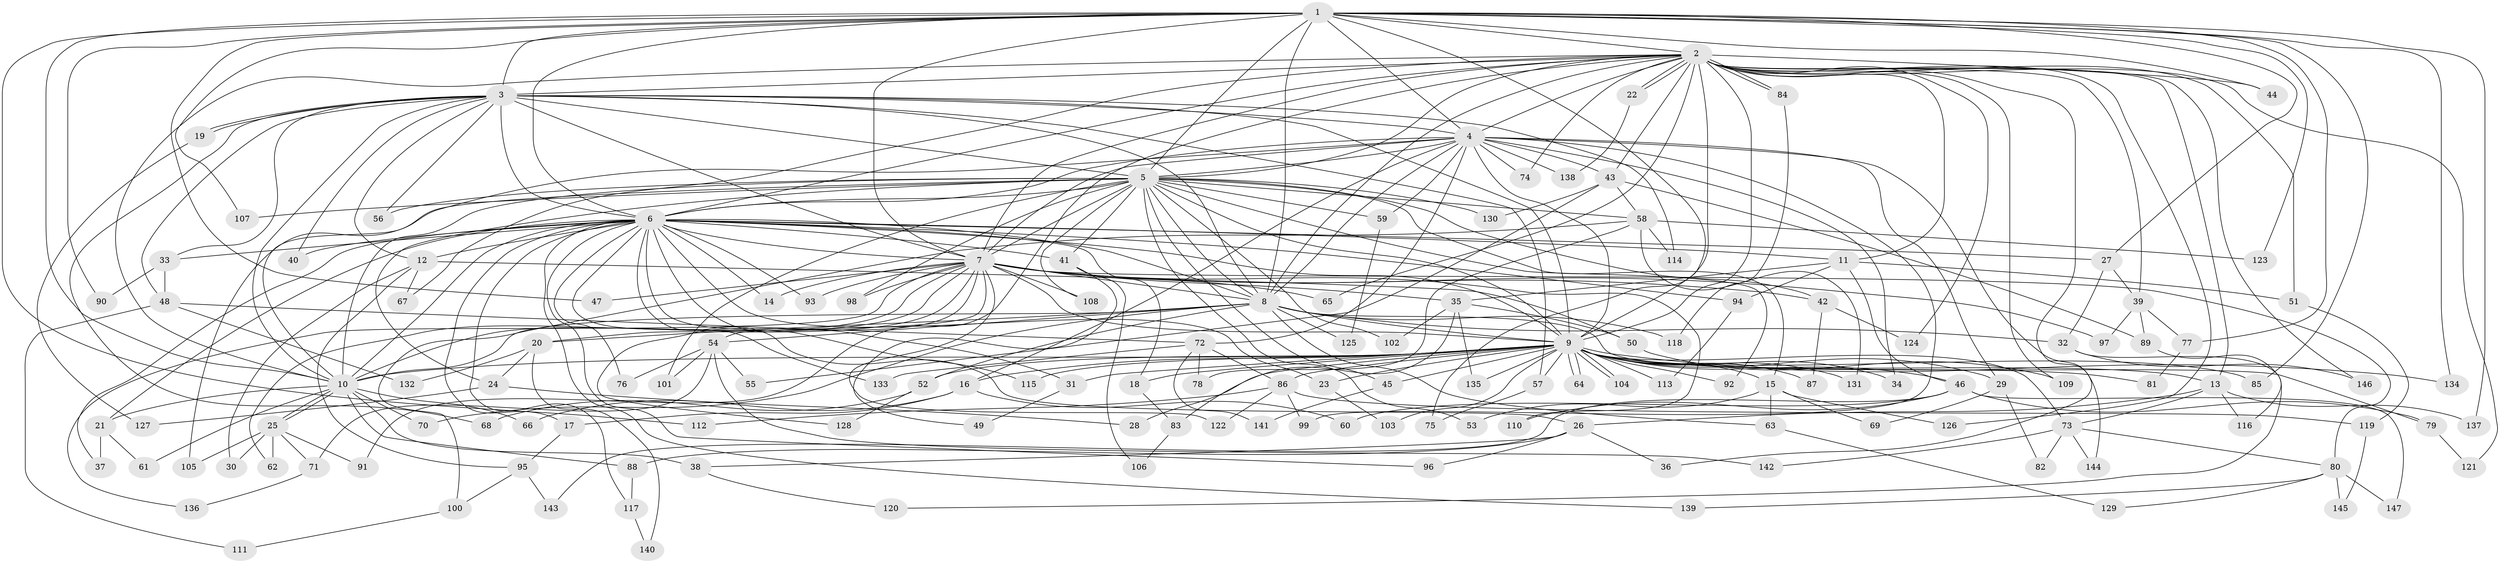 // Generated by graph-tools (version 1.1) at 2025/11/02/27/25 16:11:01]
// undirected, 147 vertices, 319 edges
graph export_dot {
graph [start="1"]
  node [color=gray90,style=filled];
  1;
  2;
  3;
  4;
  5;
  6;
  7;
  8;
  9;
  10;
  11;
  12;
  13;
  14;
  15;
  16;
  17;
  18;
  19;
  20;
  21;
  22;
  23;
  24;
  25;
  26;
  27;
  28;
  29;
  30;
  31;
  32;
  33;
  34;
  35;
  36;
  37;
  38;
  39;
  40;
  41;
  42;
  43;
  44;
  45;
  46;
  47;
  48;
  49;
  50;
  51;
  52;
  53;
  54;
  55;
  56;
  57;
  58;
  59;
  60;
  61;
  62;
  63;
  64;
  65;
  66;
  67;
  68;
  69;
  70;
  71;
  72;
  73;
  74;
  75;
  76;
  77;
  78;
  79;
  80;
  81;
  82;
  83;
  84;
  85;
  86;
  87;
  88;
  89;
  90;
  91;
  92;
  93;
  94;
  95;
  96;
  97;
  98;
  99;
  100;
  101;
  102;
  103;
  104;
  105;
  106;
  107;
  108;
  109;
  110;
  111;
  112;
  113;
  114;
  115;
  116;
  117;
  118;
  119;
  120;
  121;
  122;
  123;
  124;
  125;
  126;
  127;
  128;
  129;
  130;
  131;
  132;
  133;
  134;
  135;
  136;
  137;
  138;
  139;
  140;
  141;
  142;
  143;
  144;
  145;
  146;
  147;
  1 -- 2;
  1 -- 3;
  1 -- 4;
  1 -- 5;
  1 -- 6;
  1 -- 7;
  1 -- 8;
  1 -- 9;
  1 -- 10;
  1 -- 27;
  1 -- 44;
  1 -- 47;
  1 -- 77;
  1 -- 85;
  1 -- 90;
  1 -- 107;
  1 -- 112;
  1 -- 123;
  1 -- 134;
  1 -- 137;
  2 -- 3;
  2 -- 4;
  2 -- 5;
  2 -- 6;
  2 -- 7;
  2 -- 8;
  2 -- 9;
  2 -- 10;
  2 -- 11;
  2 -- 13;
  2 -- 22;
  2 -- 22;
  2 -- 36;
  2 -- 39;
  2 -- 43;
  2 -- 44;
  2 -- 51;
  2 -- 65;
  2 -- 67;
  2 -- 74;
  2 -- 75;
  2 -- 84;
  2 -- 84;
  2 -- 91;
  2 -- 109;
  2 -- 121;
  2 -- 124;
  2 -- 126;
  2 -- 146;
  3 -- 4;
  3 -- 5;
  3 -- 6;
  3 -- 7;
  3 -- 8;
  3 -- 9;
  3 -- 10;
  3 -- 12;
  3 -- 19;
  3 -- 19;
  3 -- 33;
  3 -- 40;
  3 -- 48;
  3 -- 56;
  3 -- 57;
  3 -- 68;
  3 -- 114;
  4 -- 5;
  4 -- 6;
  4 -- 7;
  4 -- 8;
  4 -- 9;
  4 -- 10;
  4 -- 16;
  4 -- 29;
  4 -- 34;
  4 -- 43;
  4 -- 59;
  4 -- 72;
  4 -- 74;
  4 -- 99;
  4 -- 138;
  4 -- 144;
  5 -- 6;
  5 -- 7;
  5 -- 8;
  5 -- 9;
  5 -- 10;
  5 -- 15;
  5 -- 24;
  5 -- 41;
  5 -- 42;
  5 -- 45;
  5 -- 53;
  5 -- 56;
  5 -- 58;
  5 -- 59;
  5 -- 92;
  5 -- 98;
  5 -- 101;
  5 -- 102;
  5 -- 105;
  5 -- 107;
  5 -- 108;
  5 -- 130;
  6 -- 7;
  6 -- 8;
  6 -- 9;
  6 -- 10;
  6 -- 11;
  6 -- 12;
  6 -- 14;
  6 -- 17;
  6 -- 18;
  6 -- 21;
  6 -- 23;
  6 -- 26;
  6 -- 27;
  6 -- 31;
  6 -- 33;
  6 -- 37;
  6 -- 40;
  6 -- 41;
  6 -- 76;
  6 -- 93;
  6 -- 94;
  6 -- 96;
  6 -- 115;
  6 -- 117;
  6 -- 133;
  6 -- 139;
  7 -- 8;
  7 -- 9;
  7 -- 10;
  7 -- 14;
  7 -- 20;
  7 -- 35;
  7 -- 42;
  7 -- 47;
  7 -- 54;
  7 -- 62;
  7 -- 65;
  7 -- 80;
  7 -- 93;
  7 -- 97;
  7 -- 98;
  7 -- 108;
  7 -- 110;
  7 -- 122;
  7 -- 128;
  7 -- 136;
  8 -- 9;
  8 -- 10;
  8 -- 20;
  8 -- 32;
  8 -- 52;
  8 -- 54;
  8 -- 63;
  8 -- 70;
  8 -- 79;
  8 -- 118;
  8 -- 125;
  9 -- 10;
  9 -- 13;
  9 -- 15;
  9 -- 16;
  9 -- 18;
  9 -- 23;
  9 -- 28;
  9 -- 29;
  9 -- 31;
  9 -- 34;
  9 -- 45;
  9 -- 46;
  9 -- 52;
  9 -- 57;
  9 -- 64;
  9 -- 64;
  9 -- 73;
  9 -- 81;
  9 -- 85;
  9 -- 86;
  9 -- 87;
  9 -- 92;
  9 -- 103;
  9 -- 104;
  9 -- 104;
  9 -- 113;
  9 -- 115;
  9 -- 131;
  9 -- 134;
  9 -- 135;
  10 -- 21;
  10 -- 25;
  10 -- 25;
  10 -- 38;
  10 -- 61;
  10 -- 66;
  10 -- 70;
  10 -- 88;
  11 -- 35;
  11 -- 46;
  11 -- 51;
  11 -- 94;
  12 -- 30;
  12 -- 50;
  12 -- 67;
  12 -- 95;
  13 -- 26;
  13 -- 73;
  13 -- 116;
  13 -- 137;
  15 -- 53;
  15 -- 63;
  15 -- 69;
  15 -- 126;
  16 -- 17;
  16 -- 60;
  16 -- 66;
  17 -- 95;
  18 -- 83;
  19 -- 127;
  20 -- 24;
  20 -- 132;
  20 -- 140;
  21 -- 37;
  21 -- 61;
  22 -- 138;
  23 -- 103;
  24 -- 28;
  24 -- 127;
  25 -- 30;
  25 -- 62;
  25 -- 71;
  25 -- 91;
  25 -- 105;
  26 -- 36;
  26 -- 38;
  26 -- 88;
  26 -- 96;
  27 -- 32;
  27 -- 39;
  29 -- 69;
  29 -- 82;
  31 -- 49;
  32 -- 120;
  32 -- 146;
  33 -- 48;
  33 -- 90;
  35 -- 50;
  35 -- 83;
  35 -- 102;
  35 -- 135;
  38 -- 120;
  39 -- 77;
  39 -- 89;
  39 -- 97;
  41 -- 49;
  41 -- 106;
  42 -- 87;
  42 -- 124;
  43 -- 55;
  43 -- 58;
  43 -- 89;
  43 -- 130;
  45 -- 141;
  46 -- 60;
  46 -- 79;
  46 -- 110;
  46 -- 143;
  46 -- 147;
  48 -- 72;
  48 -- 111;
  48 -- 132;
  50 -- 109;
  51 -- 119;
  52 -- 68;
  52 -- 128;
  54 -- 55;
  54 -- 71;
  54 -- 76;
  54 -- 101;
  54 -- 142;
  57 -- 75;
  58 -- 78;
  58 -- 100;
  58 -- 114;
  58 -- 123;
  58 -- 131;
  59 -- 125;
  63 -- 129;
  71 -- 136;
  72 -- 78;
  72 -- 86;
  72 -- 133;
  72 -- 141;
  73 -- 80;
  73 -- 82;
  73 -- 142;
  73 -- 144;
  77 -- 81;
  79 -- 121;
  80 -- 129;
  80 -- 139;
  80 -- 145;
  80 -- 147;
  83 -- 106;
  84 -- 118;
  86 -- 99;
  86 -- 112;
  86 -- 119;
  86 -- 122;
  88 -- 117;
  89 -- 116;
  94 -- 113;
  95 -- 100;
  95 -- 143;
  100 -- 111;
  117 -- 140;
  119 -- 145;
}
